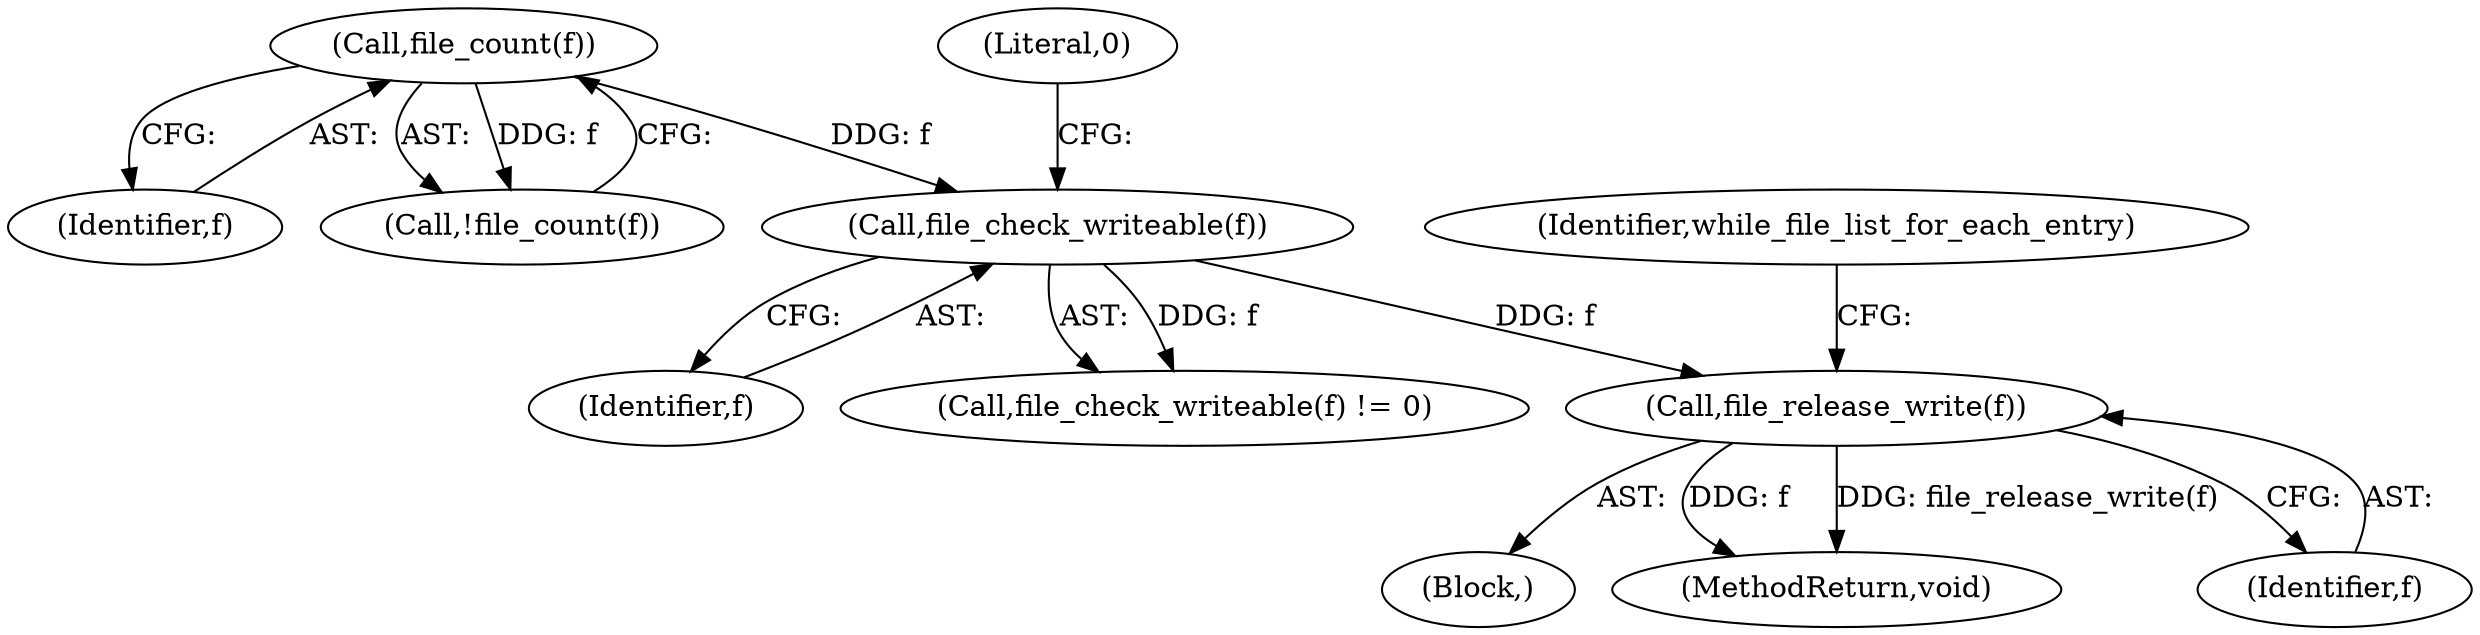 digraph "1_linux_eee5cc2702929fd41cce28058dc6d6717f723f87_7@API" {
"1000148" [label="(Call,file_release_write(f))"];
"1000138" [label="(Call,file_check_writeable(f))"];
"1000110" [label="(Call,file_count(f))"];
"1000107" [label="(Block,)"];
"1000148" [label="(Call,file_release_write(f))"];
"1000154" [label="(MethodReturn,void)"];
"1000149" [label="(Identifier,f)"];
"1000150" [label="(Identifier,while_file_list_for_each_entry)"];
"1000138" [label="(Call,file_check_writeable(f))"];
"1000140" [label="(Literal,0)"];
"1000110" [label="(Call,file_count(f))"];
"1000111" [label="(Identifier,f)"];
"1000109" [label="(Call,!file_count(f))"];
"1000139" [label="(Identifier,f)"];
"1000137" [label="(Call,file_check_writeable(f) != 0)"];
"1000148" -> "1000107"  [label="AST: "];
"1000148" -> "1000149"  [label="CFG: "];
"1000149" -> "1000148"  [label="AST: "];
"1000150" -> "1000148"  [label="CFG: "];
"1000148" -> "1000154"  [label="DDG: f"];
"1000148" -> "1000154"  [label="DDG: file_release_write(f)"];
"1000138" -> "1000148"  [label="DDG: f"];
"1000138" -> "1000137"  [label="AST: "];
"1000138" -> "1000139"  [label="CFG: "];
"1000139" -> "1000138"  [label="AST: "];
"1000140" -> "1000138"  [label="CFG: "];
"1000138" -> "1000137"  [label="DDG: f"];
"1000110" -> "1000138"  [label="DDG: f"];
"1000110" -> "1000109"  [label="AST: "];
"1000110" -> "1000111"  [label="CFG: "];
"1000111" -> "1000110"  [label="AST: "];
"1000109" -> "1000110"  [label="CFG: "];
"1000110" -> "1000109"  [label="DDG: f"];
}
